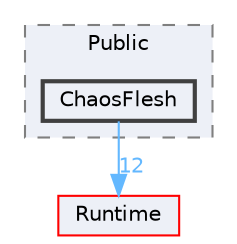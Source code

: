 digraph "ChaosFlesh"
{
 // INTERACTIVE_SVG=YES
 // LATEX_PDF_SIZE
  bgcolor="transparent";
  edge [fontname=Helvetica,fontsize=10,labelfontname=Helvetica,labelfontsize=10];
  node [fontname=Helvetica,fontsize=10,shape=box,height=0.2,width=0.4];
  compound=true
  subgraph clusterdir_49faa07d9ca63872138a6562e6e8c648 {
    graph [ bgcolor="#edf0f7", pencolor="grey50", label="Public", fontname=Helvetica,fontsize=10 style="filled,dashed", URL="dir_49faa07d9ca63872138a6562e6e8c648.html",tooltip=""]
  dir_abe63abb4fa73793072189eefc8a89a2 [label="ChaosFlesh", fillcolor="#edf0f7", color="grey25", style="filled,bold", URL="dir_abe63abb4fa73793072189eefc8a89a2.html",tooltip=""];
  }
  dir_7536b172fbd480bfd146a1b1acd6856b [label="Runtime", fillcolor="#edf0f7", color="red", style="filled", URL="dir_7536b172fbd480bfd146a1b1acd6856b.html",tooltip=""];
  dir_abe63abb4fa73793072189eefc8a89a2->dir_7536b172fbd480bfd146a1b1acd6856b [headlabel="12", labeldistance=1.5 headhref="dir_000142_000984.html" href="dir_000142_000984.html" color="steelblue1" fontcolor="steelblue1"];
}
